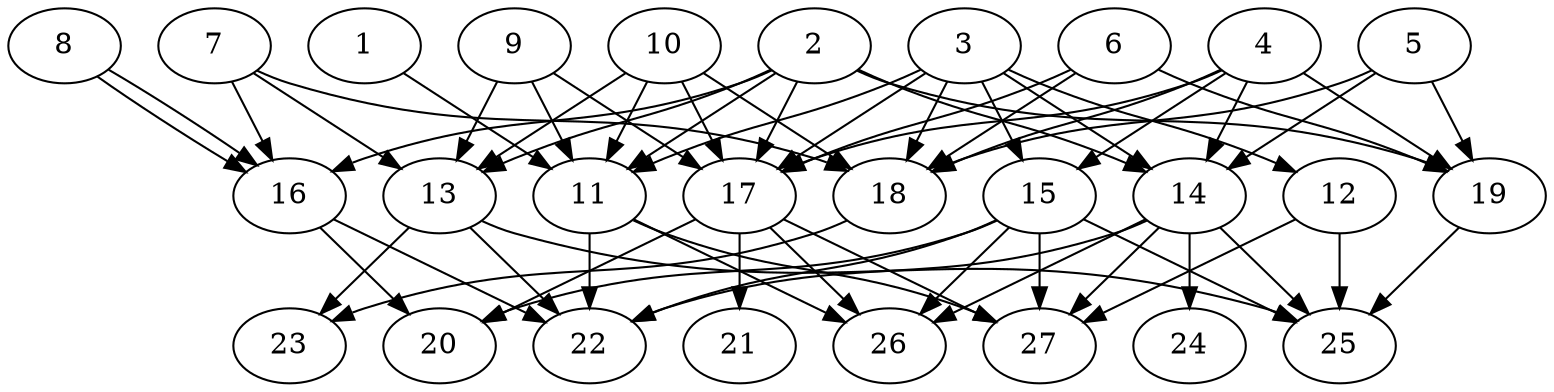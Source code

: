 // DAG (tier=2-normal, mode=compute, n=27, ccr=0.382, fat=0.687, density=0.529, regular=0.582, jump=0.110, mindata=524288, maxdata=8388608)
// DAG automatically generated by daggen at Sun Aug 24 16:33:33 2025
// /home/ermia/Project/Environments/daggen/bin/daggen --dot --ccr 0.382 --fat 0.687 --regular 0.582 --density 0.529 --jump 0.110 --mindata 524288 --maxdata 8388608 -n 27 
digraph G {
  1 [size="1070523818679730176", alpha="0.15", expect_size="535261909339865088"]
  1 -> 11 [size ="8371839172608"]
  2 [size="558043451501838336000", alpha="0.17", expect_size="279021725750919168000"]
  2 -> 11 [size ="542253042892800"]
  2 -> 13 [size ="542253042892800"]
  2 -> 14 [size ="542253042892800"]
  2 -> 16 [size ="542253042892800"]
  2 -> 17 [size ="542253042892800"]
  2 -> 19 [size ="542253042892800"]
  3 [size="96458616938846448", alpha="0.17", expect_size="48229308469423224"]
  3 -> 11 [size ="73746140364800"]
  3 -> 12 [size ="73746140364800"]
  3 -> 14 [size ="73746140364800"]
  3 -> 15 [size ="73746140364800"]
  3 -> 17 [size ="73746140364800"]
  3 -> 18 [size ="73746140364800"]
  4 [size="210971989448930400", alpha="0.02", expect_size="105485994724465200"]
  4 -> 14 [size ="265043446857728"]
  4 -> 15 [size ="265043446857728"]
  4 -> 17 [size ="265043446857728"]
  4 -> 18 [size ="265043446857728"]
  4 -> 19 [size ="265043446857728"]
  5 [size="519011347267697246208", alpha="0.16", expect_size="259505673633848623104"]
  5 -> 14 [size ="516663627743232"]
  5 -> 18 [size ="516663627743232"]
  5 -> 19 [size ="516663627743232"]
  6 [size="35515257443057664000", alpha="0.00", expect_size="17757628721528832000"]
  6 -> 17 [size ="86437055692800"]
  6 -> 18 [size ="86437055692800"]
  6 -> 19 [size ="86437055692800"]
  7 [size="118302509986392047616", alpha="0.01", expect_size="59151254993196023808"]
  7 -> 13 [size ="192790646489088"]
  7 -> 16 [size ="192790646489088"]
  7 -> 18 [size ="192790646489088"]
  8 [size="191914549418448224", alpha="0.17", expect_size="95957274709224112"]
  8 -> 16 [size ="341988658380800"]
  8 -> 16 [size ="341988658380800"]
  9 [size="8066868081008584", alpha="0.10", expect_size="4033434040504292"]
  9 -> 11 [size ="161077413281792"]
  9 -> 13 [size ="161077413281792"]
  9 -> 17 [size ="161077413281792"]
  10 [size="144115188075855872", alpha="0.06", expect_size="72057594037927936"]
  10 -> 11 [size ="2199023255552"]
  10 -> 13 [size ="2199023255552"]
  10 -> 17 [size ="2199023255552"]
  10 -> 18 [size ="2199023255552"]
  11 [size="6253056567075729", alpha="0.05", expect_size="3126528283537864"]
  11 -> 22 [size ="218102138667008"]
  11 -> 26 [size ="218102138667008"]
  11 -> 27 [size ="218102138667008"]
  12 [size="110062007293575168000", alpha="0.10", expect_size="55031003646787584000"]
  12 -> 25 [size ="183730647859200"]
  12 -> 27 [size ="183730647859200"]
  13 [size="11340468749593222", alpha="0.10", expect_size="5670234374796611"]
  13 -> 22 [size ="19025664933888"]
  13 -> 23 [size ="19025664933888"]
  13 -> 25 [size ="19025664933888"]
  14 [size="112621487500510101504", alpha="0.02", expect_size="56310743750255050752"]
  14 -> 22 [size ="186568144846848"]
  14 -> 24 [size ="186568144846848"]
  14 -> 25 [size ="186568144846848"]
  14 -> 26 [size ="186568144846848"]
  14 -> 27 [size ="186568144846848"]
  15 [size="138514761547735840", alpha="0.09", expect_size="69257380773867920"]
  15 -> 20 [size ="271399520305152"]
  15 -> 22 [size ="271399520305152"]
  15 -> 25 [size ="271399520305152"]
  15 -> 26 [size ="271399520305152"]
  15 -> 27 [size ="271399520305152"]
  16 [size="4187106949071896576", alpha="0.13", expect_size="2093553474535948288"]
  16 -> 20 [size ="20782574993408"]
  16 -> 22 [size ="20782574993408"]
  17 [size="113771655553123090432", alpha="0.11", expect_size="56885827776561545216"]
  17 -> 20 [size ="187836233940992"]
  17 -> 21 [size ="187836233940992"]
  17 -> 26 [size ="187836233940992"]
  17 -> 27 [size ="187836233940992"]
  18 [size="189514337099419", alpha="0.13", expect_size="94757168549709"]
  18 -> 23 [size ="5395586220032"]
  19 [size="4541244296846878", alpha="0.08", expect_size="2270622148423439"]
  19 -> 25 [size ="418829406568448"]
  20 [size="30052162967980844", alpha="0.06", expect_size="15026081483990422"]
  21 [size="1752803692420978", alpha="0.18", expect_size="876401846210489"]
  22 [size="8036303171612160", alpha="0.08", expect_size="4018151585806080"]
  23 [size="1577762933418970", alpha="0.10", expect_size="788881466709485"]
  24 [size="7812130994319319", alpha="0.10", expect_size="3906065497159659"]
  25 [size="528191290957486882816", alpha="0.20", expect_size="264095645478743441408"]
  26 [size="20050693990322352", alpha="0.12", expect_size="10025346995161176"]
  27 [size="566834673352527839232", alpha="0.03", expect_size="283417336676263919616"]
}